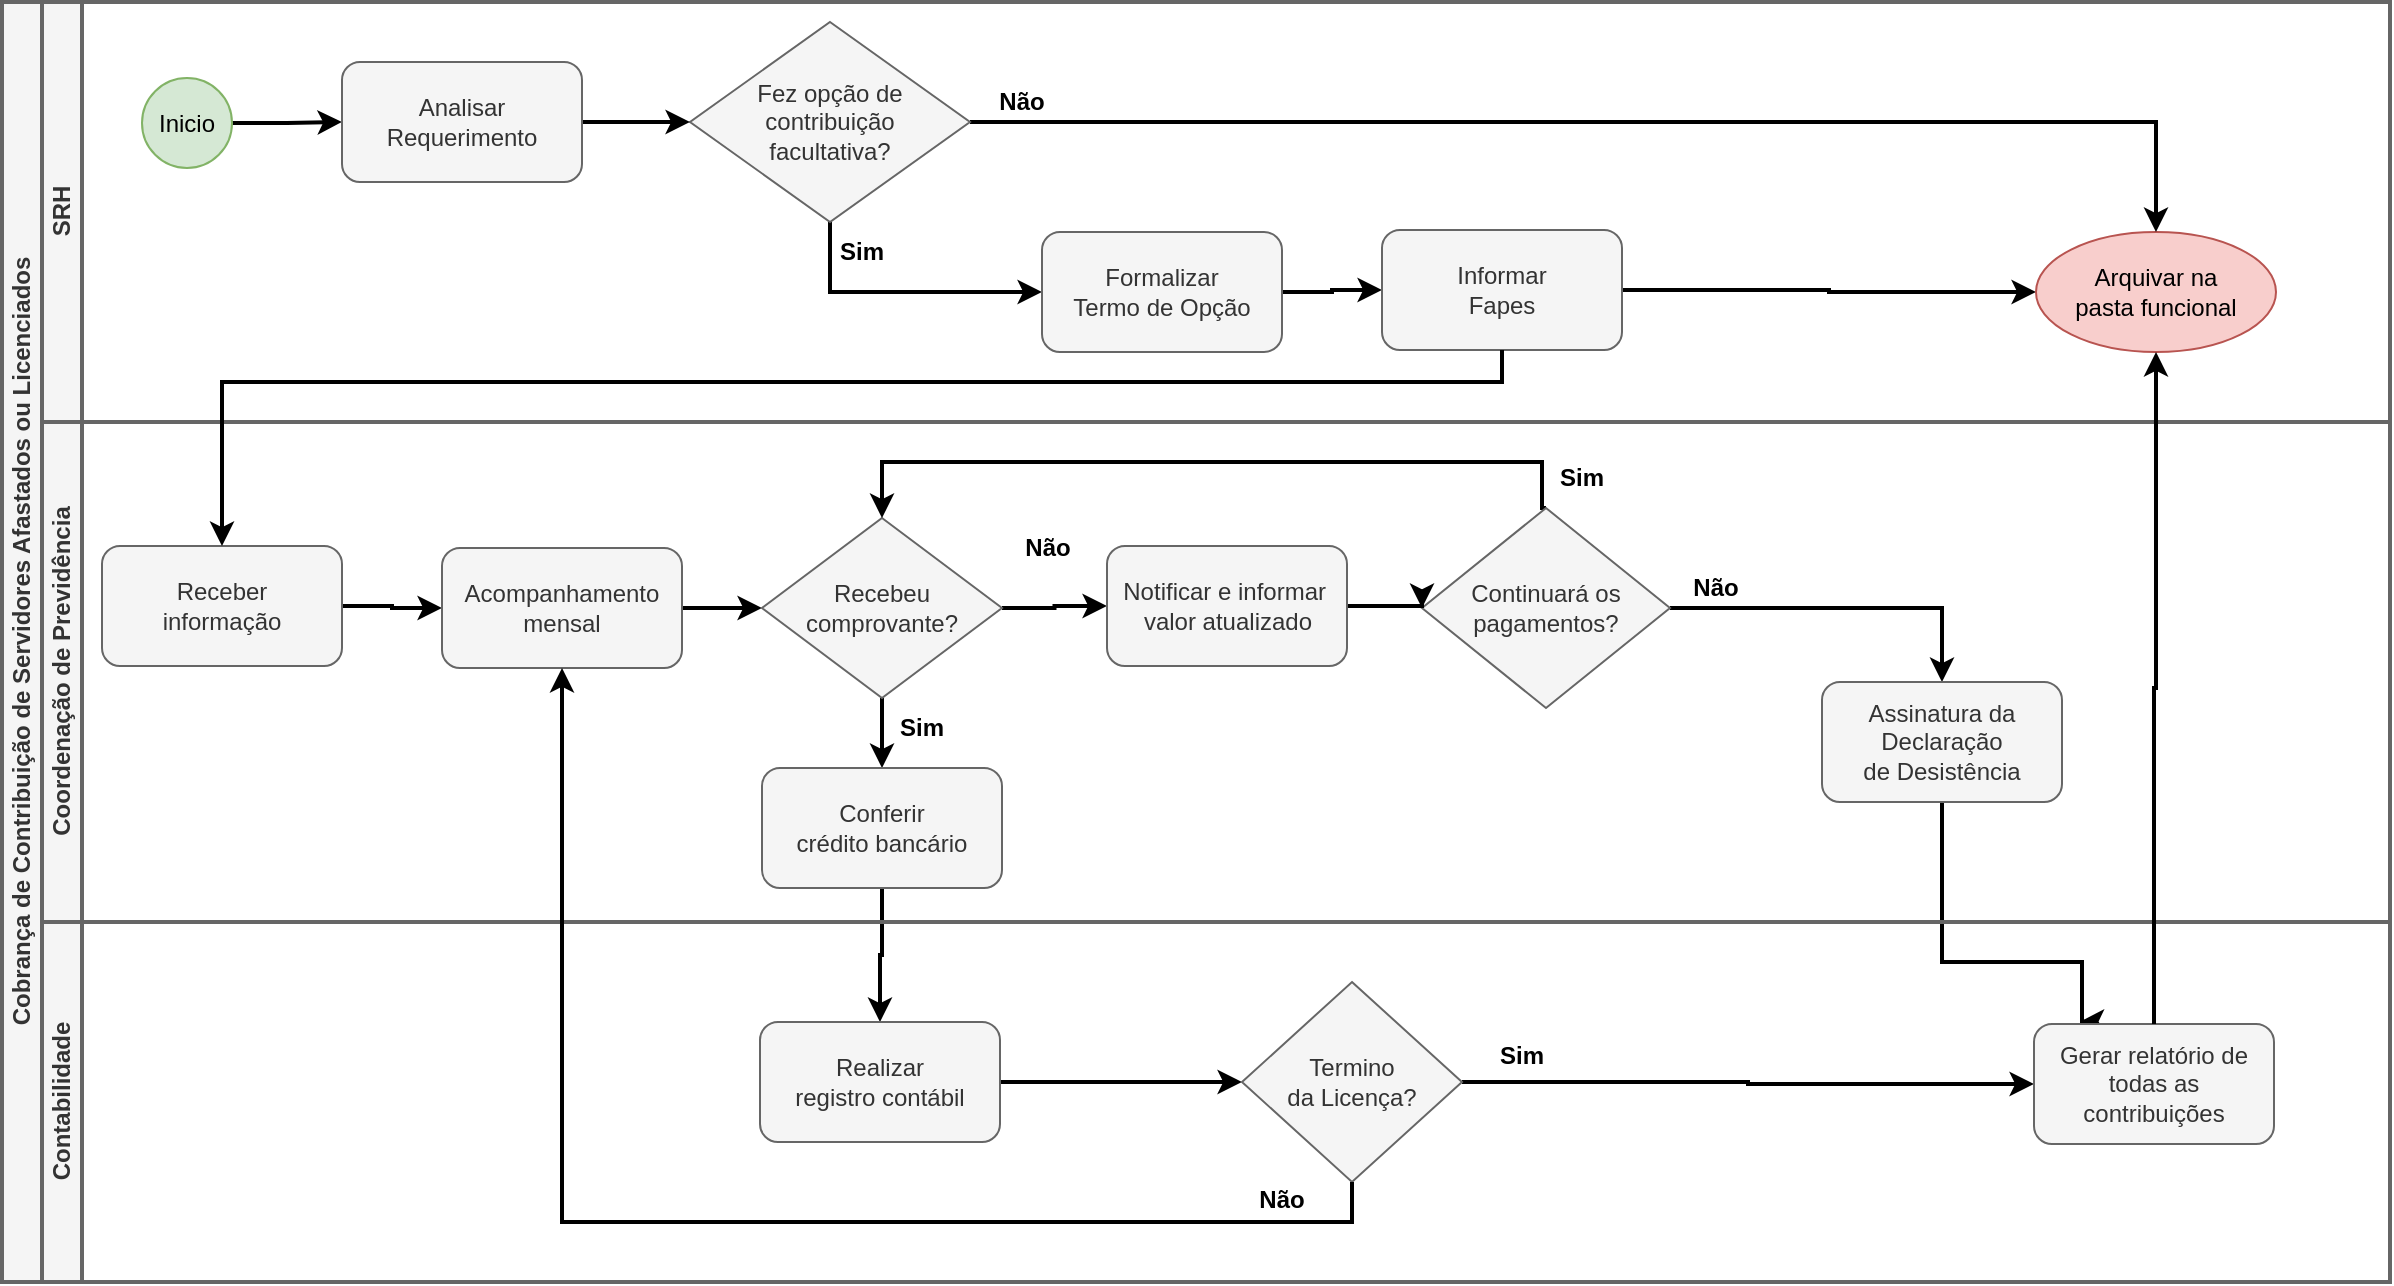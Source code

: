 <mxfile version="20.8.16" type="device"><diagram name="Página-1" id="l37Q24IVZ8yOkLSI_JN-"><mxGraphModel dx="2046" dy="722" grid="1" gridSize="10" guides="1" tooltips="1" connect="1" arrows="1" fold="1" page="1" pageScale="1" pageWidth="827" pageHeight="1169" math="0" shadow="0"><root><mxCell id="0"/><mxCell id="1" parent="0"/><mxCell id="MvxDgEqVquc-xp-ZEuq6-5" value="Cobrança de Contribuição de Servidores Afastados ou Licenciados" style="swimlane;childLayout=stackLayout;resizeParent=1;resizeParentMax=0;horizontal=0;startSize=20;horizontalStack=0;html=1;strokeWidth=2;fillColor=#f5f5f5;fontColor=#333333;strokeColor=#666666;" parent="1" vertex="1"><mxGeometry y="20" width="1194" height="640" as="geometry"/></mxCell><mxCell id="MvxDgEqVquc-xp-ZEuq6-6" value="SRH" style="swimlane;startSize=20;horizontal=0;html=1;fillColor=#f5f5f5;fontColor=#333333;strokeColor=#666666;strokeWidth=2;" parent="MvxDgEqVquc-xp-ZEuq6-5" vertex="1"><mxGeometry x="20" width="1174" height="210" as="geometry"/></mxCell><mxCell id="_O740W1WQojqCN1uwi9A-14" value="" style="edgeStyle=orthogonalEdgeStyle;rounded=0;orthogonalLoop=1;jettySize=auto;html=1;exitX=1;exitY=0.5;exitDx=0;exitDy=0;entryX=0;entryY=0.5;entryDx=0;entryDy=0;strokeWidth=2;" parent="MvxDgEqVquc-xp-ZEuq6-6" source="GPaRFawIru3mDbflsVWZ-2" target="GPaRFawIru3mDbflsVWZ-3" edge="1"><mxGeometry relative="1" as="geometry"><mxPoint x="614" y="145.0" as="sourcePoint"/><mxPoint x="674" y="145.0" as="targetPoint"/></mxGeometry></mxCell><mxCell id="ibAVaPqfBvn6O2W5G7Kh-6" style="edgeStyle=orthogonalEdgeStyle;rounded=0;orthogonalLoop=1;jettySize=auto;html=1;exitX=1;exitY=0.5;exitDx=0;exitDy=0;strokeWidth=2;" parent="MvxDgEqVquc-xp-ZEuq6-6" source="GPaRFawIru3mDbflsVWZ-3" target="_O740W1WQojqCN1uwi9A-30" edge="1"><mxGeometry relative="1" as="geometry"><mxPoint x="794" y="145.0" as="sourcePoint"/></mxGeometry></mxCell><mxCell id="_O740W1WQojqCN1uwi9A-30" value="Arquivar na &lt;br&gt;pasta funcional" style="ellipse;whiteSpace=wrap;html=1;fillColor=#f8cecc;strokeColor=#b85450;" parent="MvxDgEqVquc-xp-ZEuq6-6" vertex="1"><mxGeometry x="997" y="115" width="120" height="60" as="geometry"/></mxCell><mxCell id="p05mP-z_Fll3wxopkXUX-7" style="edgeStyle=orthogonalEdgeStyle;rounded=0;orthogonalLoop=1;jettySize=auto;html=1;entryX=0;entryY=0.5;entryDx=0;entryDy=0;exitX=0.5;exitY=1;exitDx=0;exitDy=0;strokeWidth=2;" parent="MvxDgEqVquc-xp-ZEuq6-6" source="p05mP-z_Fll3wxopkXUX-1" target="GPaRFawIru3mDbflsVWZ-2" edge="1"><mxGeometry relative="1" as="geometry"><Array as="points"><mxPoint x="394" y="145"/></Array><mxPoint x="494" y="145.0" as="targetPoint"/></mxGeometry></mxCell><mxCell id="ibAVaPqfBvn6O2W5G7Kh-2" style="edgeStyle=orthogonalEdgeStyle;rounded=0;orthogonalLoop=1;jettySize=auto;html=1;entryX=0.5;entryY=0;entryDx=0;entryDy=0;strokeWidth=2;" parent="MvxDgEqVquc-xp-ZEuq6-6" source="p05mP-z_Fll3wxopkXUX-1" target="_O740W1WQojqCN1uwi9A-30" edge="1"><mxGeometry relative="1" as="geometry"/></mxCell><mxCell id="p05mP-z_Fll3wxopkXUX-1" value="Fez opção de contribuição &lt;br&gt;facultativa?" style="rhombus;whiteSpace=wrap;html=1;fillColor=#f5f5f5;fontColor=#333333;strokeColor=#666666;" parent="MvxDgEqVquc-xp-ZEuq6-6" vertex="1"><mxGeometry x="324" y="10" width="140" height="100" as="geometry"/></mxCell><mxCell id="p05mP-z_Fll3wxopkXUX-5" value="Sim" style="text;html=1;strokeColor=none;fillColor=none;align=center;verticalAlign=middle;whiteSpace=wrap;rounded=0;fontStyle=1" parent="MvxDgEqVquc-xp-ZEuq6-6" vertex="1"><mxGeometry x="380" y="110" width="60" height="30" as="geometry"/></mxCell><mxCell id="p05mP-z_Fll3wxopkXUX-6" value="Não" style="text;html=1;strokeColor=none;fillColor=none;align=center;verticalAlign=middle;whiteSpace=wrap;rounded=0;fontStyle=1" parent="MvxDgEqVquc-xp-ZEuq6-6" vertex="1"><mxGeometry x="460" y="35" width="60" height="30" as="geometry"/></mxCell><mxCell id="ibAVaPqfBvn6O2W5G7Kh-5" style="edgeStyle=orthogonalEdgeStyle;rounded=0;orthogonalLoop=1;jettySize=auto;html=1;exitX=1;exitY=0.5;exitDx=0;exitDy=0;strokeWidth=2;" parent="MvxDgEqVquc-xp-ZEuq6-6" source="GPaRFawIru3mDbflsVWZ-1" target="p05mP-z_Fll3wxopkXUX-1" edge="1"><mxGeometry relative="1" as="geometry"><mxPoint x="270.0" y="60.0" as="sourcePoint"/></mxGeometry></mxCell><mxCell id="WtTpapt_qHFoxVLakC_b-2" style="edgeStyle=orthogonalEdgeStyle;rounded=0;orthogonalLoop=1;jettySize=auto;html=1;entryX=0;entryY=0.5;entryDx=0;entryDy=0;strokeWidth=2;" parent="MvxDgEqVquc-xp-ZEuq6-6" source="WtTpapt_qHFoxVLakC_b-1" target="GPaRFawIru3mDbflsVWZ-1" edge="1"><mxGeometry relative="1" as="geometry"><mxPoint x="150.0" y="60.0" as="targetPoint"/></mxGeometry></mxCell><mxCell id="WtTpapt_qHFoxVLakC_b-1" value="Inicio" style="ellipse;whiteSpace=wrap;html=1;aspect=fixed;fillColor=#d5e8d4;strokeColor=#82b366;" parent="MvxDgEqVquc-xp-ZEuq6-6" vertex="1"><mxGeometry x="50" y="38" width="45" height="45" as="geometry"/></mxCell><mxCell id="GPaRFawIru3mDbflsVWZ-1" value="Analisar Requerimento" style="rounded=1;whiteSpace=wrap;html=1;strokeWidth=1;fillColor=#f5f5f5;fontColor=#333333;strokeColor=#666666;" parent="MvxDgEqVquc-xp-ZEuq6-6" vertex="1"><mxGeometry x="150" y="30" width="120" height="60" as="geometry"/></mxCell><mxCell id="GPaRFawIru3mDbflsVWZ-2" value="Formalizar&lt;br style=&quot;border-color: var(--border-color);&quot;&gt;Termo de Opção" style="rounded=1;whiteSpace=wrap;html=1;strokeWidth=1;fillColor=#f5f5f5;fontColor=#333333;strokeColor=#666666;" parent="MvxDgEqVquc-xp-ZEuq6-6" vertex="1"><mxGeometry x="500" y="115" width="120" height="60" as="geometry"/></mxCell><mxCell id="GPaRFawIru3mDbflsVWZ-3" value="Informar&lt;br style=&quot;border-color: var(--border-color);&quot;&gt;Fapes" style="rounded=1;whiteSpace=wrap;html=1;strokeWidth=1;fillColor=#f5f5f5;fontColor=#333333;strokeColor=#666666;" parent="MvxDgEqVquc-xp-ZEuq6-6" vertex="1"><mxGeometry x="670" y="114" width="120" height="60" as="geometry"/></mxCell><mxCell id="_O740W1WQojqCN1uwi9A-23" style="edgeStyle=orthogonalEdgeStyle;rounded=0;orthogonalLoop=1;jettySize=auto;html=1;entryX=0.5;entryY=0;entryDx=0;entryDy=0;exitX=0.5;exitY=1;exitDx=0;exitDy=0;strokeWidth=2;" parent="MvxDgEqVquc-xp-ZEuq6-5" source="GPaRFawIru3mDbflsVWZ-10" target="GPaRFawIru3mDbflsVWZ-9" edge="1"><mxGeometry relative="1" as="geometry"><mxPoint x="440.0" y="450" as="sourcePoint"/><mxPoint x="440.0" y="510" as="targetPoint"/></mxGeometry></mxCell><mxCell id="p05mP-z_Fll3wxopkXUX-15" style="rounded=0;orthogonalLoop=1;jettySize=auto;html=1;exitX=0.5;exitY=1;exitDx=0;exitDy=0;edgeStyle=orthogonalEdgeStyle;entryX=0.191;entryY=-0.018;entryDx=0;entryDy=0;entryPerimeter=0;strokeWidth=2;" parent="MvxDgEqVquc-xp-ZEuq6-5" source="GPaRFawIru3mDbflsVWZ-7" target="GPaRFawIru3mDbflsVWZ-8" edge="1"><mxGeometry relative="1" as="geometry"><Array as="points"><mxPoint x="970" y="480"/><mxPoint x="1040" y="480"/><mxPoint x="1040" y="510"/></Array><mxPoint x="975.5" y="397.5" as="sourcePoint"/><mxPoint x="1022.523" y="518.855" as="targetPoint"/></mxGeometry></mxCell><mxCell id="MvxDgEqVquc-xp-ZEuq6-8" value="Coordenação de Previdência" style="swimlane;startSize=20;horizontal=0;html=1;fillColor=#f5f5f5;fontColor=#333333;strokeColor=#666666;strokeWidth=2;" parent="MvxDgEqVquc-xp-ZEuq6-5" vertex="1"><mxGeometry x="20" y="210" width="1174" height="250" as="geometry"><mxRectangle x="20" y="240" width="460" height="30" as="alternateBounds"/></mxGeometry></mxCell><mxCell id="_O740W1WQojqCN1uwi9A-42" style="edgeStyle=orthogonalEdgeStyle;rounded=0;orthogonalLoop=1;jettySize=auto;html=1;exitX=1;exitY=0.5;exitDx=0;exitDy=0;strokeWidth=2;" parent="MvxDgEqVquc-xp-ZEuq6-8" source="GPaRFawIru3mDbflsVWZ-5" target="_O740W1WQojqCN1uwi9A-40" edge="1"><mxGeometry relative="1" as="geometry"><mxPoint x="320.0" y="93" as="sourcePoint"/></mxGeometry></mxCell><mxCell id="_O740W1WQojqCN1uwi9A-41" style="edgeStyle=orthogonalEdgeStyle;rounded=0;orthogonalLoop=1;jettySize=auto;html=1;entryX=0.5;entryY=0;entryDx=0;entryDy=0;strokeWidth=2;" parent="MvxDgEqVquc-xp-ZEuq6-8" source="_O740W1WQojqCN1uwi9A-40" target="GPaRFawIru3mDbflsVWZ-10" edge="1"><mxGeometry relative="1" as="geometry"><mxPoint x="420.0" y="180" as="targetPoint"/></mxGeometry></mxCell><mxCell id="ibAVaPqfBvn6O2W5G7Kh-9" style="edgeStyle=orthogonalEdgeStyle;rounded=0;orthogonalLoop=1;jettySize=auto;html=1;entryX=0;entryY=0.5;entryDx=0;entryDy=0;strokeWidth=2;" parent="MvxDgEqVquc-xp-ZEuq6-8" source="_O740W1WQojqCN1uwi9A-40" target="GPaRFawIru3mDbflsVWZ-6" edge="1"><mxGeometry relative="1" as="geometry"><mxPoint x="532.5" y="92.471" as="targetPoint"/></mxGeometry></mxCell><mxCell id="_O740W1WQojqCN1uwi9A-40" value="Recebeu comprovante?" style="rhombus;whiteSpace=wrap;html=1;fillColor=#f5f5f5;fontColor=#333333;strokeColor=#666666;" parent="MvxDgEqVquc-xp-ZEuq6-8" vertex="1"><mxGeometry x="360" y="48" width="120" height="90" as="geometry"/></mxCell><mxCell id="_O740W1WQojqCN1uwi9A-44" value="Sim" style="text;html=1;strokeColor=none;fillColor=none;align=center;verticalAlign=middle;whiteSpace=wrap;rounded=0;fontStyle=1" parent="MvxDgEqVquc-xp-ZEuq6-8" vertex="1"><mxGeometry x="410" y="138" width="60" height="30" as="geometry"/></mxCell><mxCell id="_O740W1WQojqCN1uwi9A-45" value="Não" style="text;html=1;strokeColor=none;fillColor=none;align=center;verticalAlign=middle;whiteSpace=wrap;rounded=0;fontStyle=1" parent="MvxDgEqVquc-xp-ZEuq6-8" vertex="1"><mxGeometry x="472.5" y="48" width="60" height="30" as="geometry"/></mxCell><mxCell id="ibAVaPqfBvn6O2W5G7Kh-7" style="edgeStyle=orthogonalEdgeStyle;rounded=0;orthogonalLoop=1;jettySize=auto;html=1;exitX=1;exitY=0.5;exitDx=0;exitDy=0;entryX=0;entryY=0.5;entryDx=0;entryDy=0;strokeWidth=2;" parent="MvxDgEqVquc-xp-ZEuq6-8" source="GPaRFawIru3mDbflsVWZ-4" target="GPaRFawIru3mDbflsVWZ-5" edge="1"><mxGeometry relative="1" as="geometry"><mxPoint x="150.0" y="93" as="sourcePoint"/><mxPoint x="200.0" y="93.059" as="targetPoint"/></mxGeometry></mxCell><mxCell id="p05mP-z_Fll3wxopkXUX-14" style="edgeStyle=orthogonalEdgeStyle;rounded=0;orthogonalLoop=1;jettySize=auto;html=1;entryX=0.5;entryY=0;entryDx=0;entryDy=0;strokeWidth=2;" parent="MvxDgEqVquc-xp-ZEuq6-8" source="p05mP-z_Fll3wxopkXUX-11" target="GPaRFawIru3mDbflsVWZ-7" edge="1"><mxGeometry relative="1" as="geometry"><mxPoint x="955.5" y="117.5" as="targetPoint"/></mxGeometry></mxCell><mxCell id="ibAVaPqfBvn6O2W5G7Kh-13" style="edgeStyle=orthogonalEdgeStyle;rounded=0;orthogonalLoop=1;jettySize=auto;html=1;entryX=0.5;entryY=0;entryDx=0;entryDy=0;exitX=0.5;exitY=0;exitDx=0;exitDy=0;strokeWidth=2;" parent="MvxDgEqVquc-xp-ZEuq6-8" source="p05mP-z_Fll3wxopkXUX-11" target="_O740W1WQojqCN1uwi9A-40" edge="1"><mxGeometry relative="1" as="geometry"><Array as="points"><mxPoint x="750" y="43"/><mxPoint x="750" y="20"/><mxPoint x="420" y="20"/></Array></mxGeometry></mxCell><mxCell id="p05mP-z_Fll3wxopkXUX-11" value="Continuará os&lt;br&gt;pagamentos?" style="rhombus;whiteSpace=wrap;html=1;fillColor=#f5f5f5;strokeColor=#666666;fontColor=#333333;" parent="MvxDgEqVquc-xp-ZEuq6-8" vertex="1"><mxGeometry x="690" y="43" width="124" height="100" as="geometry"/></mxCell><mxCell id="ibAVaPqfBvn6O2W5G7Kh-10" style="edgeStyle=orthogonalEdgeStyle;rounded=0;orthogonalLoop=1;jettySize=auto;html=1;entryX=0;entryY=0.5;entryDx=0;entryDy=0;exitX=1;exitY=0.5;exitDx=0;exitDy=0;strokeWidth=2;" parent="MvxDgEqVquc-xp-ZEuq6-8" source="GPaRFawIru3mDbflsVWZ-6" target="p05mP-z_Fll3wxopkXUX-11" edge="1"><mxGeometry relative="1" as="geometry"><mxPoint x="650" y="93" as="sourcePoint"/></mxGeometry></mxCell><mxCell id="ibAVaPqfBvn6O2W5G7Kh-11" value="Não" style="text;html=1;strokeColor=none;fillColor=none;align=center;verticalAlign=middle;whiteSpace=wrap;rounded=0;fontStyle=1" parent="MvxDgEqVquc-xp-ZEuq6-8" vertex="1"><mxGeometry x="807" y="68" width="60" height="30" as="geometry"/></mxCell><mxCell id="ibAVaPqfBvn6O2W5G7Kh-12" value="Sim" style="text;html=1;strokeColor=none;fillColor=none;align=center;verticalAlign=middle;whiteSpace=wrap;rounded=0;fontStyle=1" parent="MvxDgEqVquc-xp-ZEuq6-8" vertex="1"><mxGeometry x="740" y="13" width="60" height="30" as="geometry"/></mxCell><mxCell id="GPaRFawIru3mDbflsVWZ-4" value="Receber&lt;br style=&quot;border-color: var(--border-color);&quot;&gt;informação" style="rounded=1;whiteSpace=wrap;html=1;strokeWidth=1;fillColor=#f5f5f5;fontColor=#333333;strokeColor=#666666;" parent="MvxDgEqVquc-xp-ZEuq6-8" vertex="1"><mxGeometry x="30" y="62" width="120" height="60" as="geometry"/></mxCell><mxCell id="GPaRFawIru3mDbflsVWZ-5" value="Acompanhamento&lt;br style=&quot;border-color: var(--border-color);&quot;&gt;mensal" style="rounded=1;whiteSpace=wrap;html=1;strokeWidth=1;fillColor=#f5f5f5;fontColor=#333333;strokeColor=#666666;" parent="MvxDgEqVquc-xp-ZEuq6-8" vertex="1"><mxGeometry x="200" y="63" width="120" height="60" as="geometry"/></mxCell><mxCell id="GPaRFawIru3mDbflsVWZ-6" value="Notificar e informar&amp;nbsp;&lt;br style=&quot;border-color: var(--border-color);&quot;&gt;valor atualizado" style="rounded=1;whiteSpace=wrap;html=1;strokeWidth=1;fillColor=#f5f5f5;fontColor=#333333;strokeColor=#666666;" parent="MvxDgEqVquc-xp-ZEuq6-8" vertex="1"><mxGeometry x="532.5" y="62" width="120" height="60" as="geometry"/></mxCell><mxCell id="GPaRFawIru3mDbflsVWZ-7" value="Assinatura da&lt;br style=&quot;border-color: var(--border-color);&quot;&gt;Declaração&lt;br style=&quot;border-color: var(--border-color);&quot;&gt;de Desistência" style="rounded=1;whiteSpace=wrap;html=1;strokeWidth=1;fillColor=#f5f5f5;fontColor=#333333;strokeColor=#666666;" parent="MvxDgEqVquc-xp-ZEuq6-8" vertex="1"><mxGeometry x="890" y="130" width="120" height="60" as="geometry"/></mxCell><mxCell id="GPaRFawIru3mDbflsVWZ-10" value="Conferir&lt;br style=&quot;border-color: var(--border-color);&quot;&gt;crédito bancário" style="rounded=1;whiteSpace=wrap;html=1;strokeWidth=1;fillColor=#f5f5f5;fontColor=#333333;strokeColor=#666666;" parent="MvxDgEqVquc-xp-ZEuq6-8" vertex="1"><mxGeometry x="360" y="173" width="120" height="60" as="geometry"/></mxCell><mxCell id="MvxDgEqVquc-xp-ZEuq6-12" value="Contabilidade" style="swimlane;startSize=20;horizontal=0;html=1;fillColor=#f5f5f5;fontColor=#333333;strokeColor=#666666;strokeWidth=2;" parent="MvxDgEqVquc-xp-ZEuq6-5" vertex="1"><mxGeometry x="20" y="460" width="1174" height="180" as="geometry"/></mxCell><mxCell id="ibAVaPqfBvn6O2W5G7Kh-14" style="edgeStyle=orthogonalEdgeStyle;rounded=0;orthogonalLoop=1;jettySize=auto;html=1;entryX=0;entryY=0.5;entryDx=0;entryDy=0;exitX=1;exitY=0.5;exitDx=0;exitDy=0;strokeWidth=2;" parent="MvxDgEqVquc-xp-ZEuq6-12" source="GPaRFawIru3mDbflsVWZ-9" target="_O740W1WQojqCN1uwi9A-35" edge="1"><mxGeometry relative="1" as="geometry"><mxPoint x="480.0" y="80" as="sourcePoint"/></mxGeometry></mxCell><mxCell id="_O740W1WQojqCN1uwi9A-34" value="Sim" style="text;html=1;strokeColor=none;fillColor=none;align=center;verticalAlign=middle;whiteSpace=wrap;rounded=0;fontStyle=1" parent="MvxDgEqVquc-xp-ZEuq6-12" vertex="1"><mxGeometry x="710" y="52" width="60" height="30" as="geometry"/></mxCell><mxCell id="ibAVaPqfBvn6O2W5G7Kh-15" style="edgeStyle=orthogonalEdgeStyle;rounded=0;orthogonalLoop=1;jettySize=auto;html=1;entryX=0;entryY=0.5;entryDx=0;entryDy=0;strokeWidth=2;" parent="MvxDgEqVquc-xp-ZEuq6-12" source="_O740W1WQojqCN1uwi9A-35" target="GPaRFawIru3mDbflsVWZ-8" edge="1"><mxGeometry relative="1" as="geometry"><mxPoint x="980" y="80" as="targetPoint"/></mxGeometry></mxCell><mxCell id="_O740W1WQojqCN1uwi9A-35" value="Termino &lt;br&gt;da Licença?" style="rhombus;whiteSpace=wrap;html=1;fillColor=#f5f5f5;fontColor=#333333;strokeColor=#666666;" parent="MvxDgEqVquc-xp-ZEuq6-12" vertex="1"><mxGeometry x="600" y="30" width="110" height="100" as="geometry"/></mxCell><mxCell id="ibAVaPqfBvn6O2W5G7Kh-17" value="Não" style="text;html=1;strokeColor=none;fillColor=none;align=center;verticalAlign=middle;whiteSpace=wrap;rounded=0;fontStyle=1" parent="MvxDgEqVquc-xp-ZEuq6-12" vertex="1"><mxGeometry x="590" y="124" width="60" height="30" as="geometry"/></mxCell><mxCell id="GPaRFawIru3mDbflsVWZ-8" value="Gerar relatório de&lt;br style=&quot;border-color: var(--border-color);&quot;&gt;todas as contribuições" style="rounded=1;whiteSpace=wrap;html=1;strokeWidth=1;fillColor=#f5f5f5;fontColor=#333333;strokeColor=#666666;" parent="MvxDgEqVquc-xp-ZEuq6-12" vertex="1"><mxGeometry x="996" y="51" width="120" height="60" as="geometry"/></mxCell><mxCell id="GPaRFawIru3mDbflsVWZ-9" value="Realizar&lt;br style=&quot;border-color: var(--border-color);&quot;&gt;registro contábil" style="rounded=1;whiteSpace=wrap;html=1;strokeWidth=1;fillColor=#f5f5f5;fontColor=#333333;strokeColor=#666666;" parent="MvxDgEqVquc-xp-ZEuq6-12" vertex="1"><mxGeometry x="359" y="50" width="120" height="60" as="geometry"/></mxCell><mxCell id="_O740W1WQojqCN1uwi9A-31" value="" style="edgeStyle=orthogonalEdgeStyle;rounded=0;orthogonalLoop=1;jettySize=auto;html=1;exitX=0.5;exitY=0;exitDx=0;exitDy=0;strokeWidth=2;" parent="MvxDgEqVquc-xp-ZEuq6-5" source="GPaRFawIru3mDbflsVWZ-8" target="_O740W1WQojqCN1uwi9A-30" edge="1"><mxGeometry relative="1" as="geometry"><mxPoint x="1077.5" y="510" as="sourcePoint"/></mxGeometry></mxCell><mxCell id="p05mP-z_Fll3wxopkXUX-9" style="edgeStyle=orthogonalEdgeStyle;rounded=0;orthogonalLoop=1;jettySize=auto;html=1;entryX=0.5;entryY=0;entryDx=0;entryDy=0;exitX=0.5;exitY=1;exitDx=0;exitDy=0;strokeWidth=2;" parent="MvxDgEqVquc-xp-ZEuq6-5" source="GPaRFawIru3mDbflsVWZ-3" target="GPaRFawIru3mDbflsVWZ-4" edge="1"><mxGeometry relative="1" as="geometry"><Array as="points"><mxPoint x="750" y="190"/><mxPoint x="110" y="190"/></Array><mxPoint x="754" y="175" as="sourcePoint"/><mxPoint x="110.0" y="273" as="targetPoint"/></mxGeometry></mxCell><mxCell id="ibAVaPqfBvn6O2W5G7Kh-16" style="edgeStyle=orthogonalEdgeStyle;rounded=0;orthogonalLoop=1;jettySize=auto;html=1;entryX=0.5;entryY=1;entryDx=0;entryDy=0;strokeWidth=2;" parent="MvxDgEqVquc-xp-ZEuq6-5" source="_O740W1WQojqCN1uwi9A-35" target="GPaRFawIru3mDbflsVWZ-5" edge="1"><mxGeometry relative="1" as="geometry"><Array as="points"><mxPoint x="675" y="610"/><mxPoint x="280" y="610"/></Array><mxPoint x="280" y="360" as="targetPoint"/></mxGeometry></mxCell></root></mxGraphModel></diagram></mxfile>